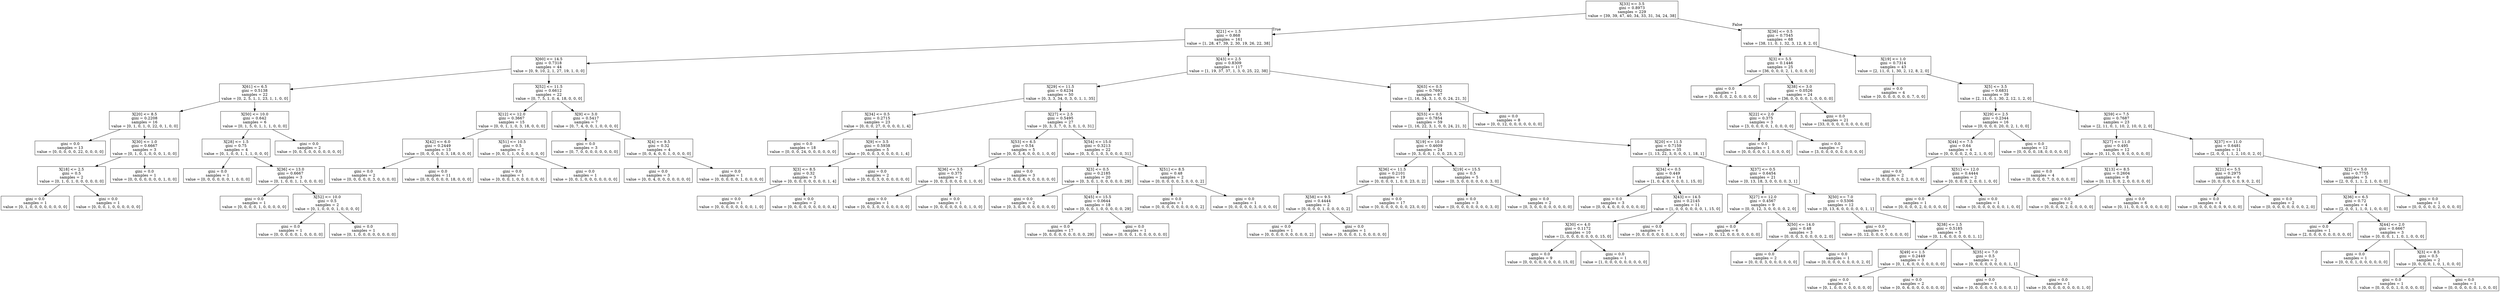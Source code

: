 digraph Tree {
node [shape=box] ;
0 [label="X[33] <= 3.5\ngini = 0.8973\nsamples = 229\nvalue = [39, 39, 47, 40, 34, 33, 31, 34, 24, 38]"] ;
1 [label="X[21] <= 1.5\ngini = 0.868\nsamples = 161\nvalue = [1, 28, 47, 39, 2, 30, 19, 26, 22, 38]"] ;
0 -> 1 [labeldistance=2.5, labelangle=45, headlabel="True"] ;
2 [label="X[60] <= 14.5\ngini = 0.7318\nsamples = 44\nvalue = [0, 9, 10, 2, 1, 27, 19, 1, 0, 0]"] ;
1 -> 2 ;
3 [label="X[61] <= 6.5\ngini = 0.5138\nsamples = 22\nvalue = [0, 2, 5, 1, 1, 23, 1, 1, 0, 0]"] ;
2 -> 3 ;
4 [label="X[20] <= 8.5\ngini = 0.2208\nsamples = 16\nvalue = [0, 1, 0, 1, 0, 22, 0, 1, 0, 0]"] ;
3 -> 4 ;
5 [label="gini = 0.0\nsamples = 13\nvalue = [0, 0, 0, 0, 0, 22, 0, 0, 0, 0]"] ;
4 -> 5 ;
6 [label="X[30] <= 1.0\ngini = 0.6667\nsamples = 3\nvalue = [0, 1, 0, 1, 0, 0, 0, 1, 0, 0]"] ;
4 -> 6 ;
7 [label="X[18] <= 2.5\ngini = 0.5\nsamples = 2\nvalue = [0, 1, 0, 1, 0, 0, 0, 0, 0, 0]"] ;
6 -> 7 ;
8 [label="gini = 0.0\nsamples = 1\nvalue = [0, 1, 0, 0, 0, 0, 0, 0, 0, 0]"] ;
7 -> 8 ;
9 [label="gini = 0.0\nsamples = 1\nvalue = [0, 0, 0, 1, 0, 0, 0, 0, 0, 0]"] ;
7 -> 9 ;
10 [label="gini = 0.0\nsamples = 1\nvalue = [0, 0, 0, 0, 0, 0, 0, 1, 0, 0]"] ;
6 -> 10 ;
11 [label="X[50] <= 10.0\ngini = 0.642\nsamples = 6\nvalue = [0, 1, 5, 0, 1, 1, 1, 0, 0, 0]"] ;
3 -> 11 ;
12 [label="X[28] <= 1.5\ngini = 0.75\nsamples = 4\nvalue = [0, 1, 0, 0, 1, 1, 1, 0, 0, 0]"] ;
11 -> 12 ;
13 [label="gini = 0.0\nsamples = 1\nvalue = [0, 0, 0, 0, 0, 0, 1, 0, 0, 0]"] ;
12 -> 13 ;
14 [label="X[36] <= 13.0\ngini = 0.6667\nsamples = 3\nvalue = [0, 1, 0, 0, 1, 1, 0, 0, 0, 0]"] ;
12 -> 14 ;
15 [label="gini = 0.0\nsamples = 1\nvalue = [0, 0, 0, 0, 1, 0, 0, 0, 0, 0]"] ;
14 -> 15 ;
16 [label="X[52] <= 10.0\ngini = 0.5\nsamples = 2\nvalue = [0, 1, 0, 0, 0, 1, 0, 0, 0, 0]"] ;
14 -> 16 ;
17 [label="gini = 0.0\nsamples = 1\nvalue = [0, 0, 0, 0, 0, 1, 0, 0, 0, 0]"] ;
16 -> 17 ;
18 [label="gini = 0.0\nsamples = 1\nvalue = [0, 1, 0, 0, 0, 0, 0, 0, 0, 0]"] ;
16 -> 18 ;
19 [label="gini = 0.0\nsamples = 2\nvalue = [0, 0, 5, 0, 0, 0, 0, 0, 0, 0]"] ;
11 -> 19 ;
20 [label="X[52] <= 11.5\ngini = 0.6612\nsamples = 22\nvalue = [0, 7, 5, 1, 0, 4, 18, 0, 0, 0]"] ;
2 -> 20 ;
21 [label="X[12] <= 12.0\ngini = 0.3667\nsamples = 15\nvalue = [0, 0, 1, 1, 0, 3, 18, 0, 0, 0]"] ;
20 -> 21 ;
22 [label="X[42] <= 6.0\ngini = 0.2449\nsamples = 13\nvalue = [0, 0, 0, 0, 0, 3, 18, 0, 0, 0]"] ;
21 -> 22 ;
23 [label="gini = 0.0\nsamples = 2\nvalue = [0, 0, 0, 0, 0, 3, 0, 0, 0, 0]"] ;
22 -> 23 ;
24 [label="gini = 0.0\nsamples = 11\nvalue = [0, 0, 0, 0, 0, 0, 18, 0, 0, 0]"] ;
22 -> 24 ;
25 [label="X[51] <= 10.5\ngini = 0.5\nsamples = 2\nvalue = [0, 0, 1, 1, 0, 0, 0, 0, 0, 0]"] ;
21 -> 25 ;
26 [label="gini = 0.0\nsamples = 1\nvalue = [0, 0, 0, 1, 0, 0, 0, 0, 0, 0]"] ;
25 -> 26 ;
27 [label="gini = 0.0\nsamples = 1\nvalue = [0, 0, 1, 0, 0, 0, 0, 0, 0, 0]"] ;
25 -> 27 ;
28 [label="X[9] <= 3.0\ngini = 0.5417\nsamples = 7\nvalue = [0, 7, 4, 0, 0, 1, 0, 0, 0, 0]"] ;
20 -> 28 ;
29 [label="gini = 0.0\nsamples = 3\nvalue = [0, 7, 0, 0, 0, 0, 0, 0, 0, 0]"] ;
28 -> 29 ;
30 [label="X[4] <= 9.5\ngini = 0.32\nsamples = 4\nvalue = [0, 0, 4, 0, 0, 1, 0, 0, 0, 0]"] ;
28 -> 30 ;
31 [label="gini = 0.0\nsamples = 3\nvalue = [0, 0, 4, 0, 0, 0, 0, 0, 0, 0]"] ;
30 -> 31 ;
32 [label="gini = 0.0\nsamples = 1\nvalue = [0, 0, 0, 0, 0, 1, 0, 0, 0, 0]"] ;
30 -> 32 ;
33 [label="X[43] <= 2.5\ngini = 0.8309\nsamples = 117\nvalue = [1, 19, 37, 37, 1, 3, 0, 25, 22, 38]"] ;
1 -> 33 ;
34 [label="X[29] <= 11.5\ngini = 0.6234\nsamples = 50\nvalue = [0, 3, 3, 34, 0, 3, 0, 1, 1, 35]"] ;
33 -> 34 ;
35 [label="X[34] <= 0.5\ngini = 0.2715\nsamples = 23\nvalue = [0, 0, 0, 27, 0, 0, 0, 0, 1, 4]"] ;
34 -> 35 ;
36 [label="gini = 0.0\nsamples = 18\nvalue = [0, 0, 0, 24, 0, 0, 0, 0, 0, 0]"] ;
35 -> 36 ;
37 [label="X[9] <= 3.5\ngini = 0.5938\nsamples = 5\nvalue = [0, 0, 0, 3, 0, 0, 0, 0, 1, 4]"] ;
35 -> 37 ;
38 [label="X[3] <= 8.5\ngini = 0.32\nsamples = 3\nvalue = [0, 0, 0, 0, 0, 0, 0, 0, 1, 4]"] ;
37 -> 38 ;
39 [label="gini = 0.0\nsamples = 1\nvalue = [0, 0, 0, 0, 0, 0, 0, 0, 1, 0]"] ;
38 -> 39 ;
40 [label="gini = 0.0\nsamples = 2\nvalue = [0, 0, 0, 0, 0, 0, 0, 0, 0, 4]"] ;
38 -> 40 ;
41 [label="gini = 0.0\nsamples = 2\nvalue = [0, 0, 0, 3, 0, 0, 0, 0, 0, 0]"] ;
37 -> 41 ;
42 [label="X[27] <= 2.5\ngini = 0.5495\nsamples = 27\nvalue = [0, 3, 3, 7, 0, 3, 0, 1, 0, 31]"] ;
34 -> 42 ;
43 [label="X[53] <= 6.5\ngini = 0.54\nsamples = 5\nvalue = [0, 0, 3, 6, 0, 0, 0, 1, 0, 0]"] ;
42 -> 43 ;
44 [label="X[36] <= 3.5\ngini = 0.375\nsamples = 2\nvalue = [0, 0, 3, 0, 0, 0, 0, 1, 0, 0]"] ;
43 -> 44 ;
45 [label="gini = 0.0\nsamples = 1\nvalue = [0, 0, 3, 0, 0, 0, 0, 0, 0, 0]"] ;
44 -> 45 ;
46 [label="gini = 0.0\nsamples = 1\nvalue = [0, 0, 0, 0, 0, 0, 0, 1, 0, 0]"] ;
44 -> 46 ;
47 [label="gini = 0.0\nsamples = 3\nvalue = [0, 0, 0, 6, 0, 0, 0, 0, 0, 0]"] ;
43 -> 47 ;
48 [label="X[54] <= 15.0\ngini = 0.3213\nsamples = 22\nvalue = [0, 3, 0, 1, 0, 3, 0, 0, 0, 31]"] ;
42 -> 48 ;
49 [label="X[3] <= 0.5\ngini = 0.2185\nsamples = 20\nvalue = [0, 3, 0, 1, 0, 0, 0, 0, 0, 29]"] ;
48 -> 49 ;
50 [label="gini = 0.0\nsamples = 2\nvalue = [0, 3, 0, 0, 0, 0, 0, 0, 0, 0]"] ;
49 -> 50 ;
51 [label="X[45] <= 15.5\ngini = 0.0644\nsamples = 18\nvalue = [0, 0, 0, 1, 0, 0, 0, 0, 0, 29]"] ;
49 -> 51 ;
52 [label="gini = 0.0\nsamples = 17\nvalue = [0, 0, 0, 0, 0, 0, 0, 0, 0, 29]"] ;
51 -> 52 ;
53 [label="gini = 0.0\nsamples = 1\nvalue = [0, 0, 0, 1, 0, 0, 0, 0, 0, 0]"] ;
51 -> 53 ;
54 [label="X[51] <= 8.5\ngini = 0.48\nsamples = 2\nvalue = [0, 0, 0, 0, 0, 3, 0, 0, 0, 2]"] ;
48 -> 54 ;
55 [label="gini = 0.0\nsamples = 1\nvalue = [0, 0, 0, 0, 0, 0, 0, 0, 0, 2]"] ;
54 -> 55 ;
56 [label="gini = 0.0\nsamples = 1\nvalue = [0, 0, 0, 0, 0, 3, 0, 0, 0, 0]"] ;
54 -> 56 ;
57 [label="X[63] <= 0.5\ngini = 0.7692\nsamples = 67\nvalue = [1, 16, 34, 3, 1, 0, 0, 24, 21, 3]"] ;
33 -> 57 ;
58 [label="X[53] <= 0.5\ngini = 0.7854\nsamples = 59\nvalue = [1, 16, 22, 3, 1, 0, 0, 24, 21, 3]"] ;
57 -> 58 ;
59 [label="X[19] <= 10.0\ngini = 0.4609\nsamples = 24\nvalue = [0, 3, 0, 0, 1, 0, 0, 23, 3, 2]"] ;
58 -> 59 ;
60 [label="X[36] <= 11.5\ngini = 0.2101\nsamples = 19\nvalue = [0, 0, 0, 0, 1, 0, 0, 23, 0, 2]"] ;
59 -> 60 ;
61 [label="X[58] <= 9.5\ngini = 0.4444\nsamples = 2\nvalue = [0, 0, 0, 0, 1, 0, 0, 0, 0, 2]"] ;
60 -> 61 ;
62 [label="gini = 0.0\nsamples = 1\nvalue = [0, 0, 0, 0, 0, 0, 0, 0, 0, 2]"] ;
61 -> 62 ;
63 [label="gini = 0.0\nsamples = 1\nvalue = [0, 0, 0, 0, 1, 0, 0, 0, 0, 0]"] ;
61 -> 63 ;
64 [label="gini = 0.0\nsamples = 17\nvalue = [0, 0, 0, 0, 0, 0, 0, 23, 0, 0]"] ;
60 -> 64 ;
65 [label="X[19] <= 15.5\ngini = 0.5\nsamples = 5\nvalue = [0, 3, 0, 0, 0, 0, 0, 0, 3, 0]"] ;
59 -> 65 ;
66 [label="gini = 0.0\nsamples = 3\nvalue = [0, 0, 0, 0, 0, 0, 0, 0, 3, 0]"] ;
65 -> 66 ;
67 [label="gini = 0.0\nsamples = 2\nvalue = [0, 3, 0, 0, 0, 0, 0, 0, 0, 0]"] ;
65 -> 67 ;
68 [label="X[20] <= 11.5\ngini = 0.7159\nsamples = 35\nvalue = [1, 13, 22, 3, 0, 0, 0, 1, 18, 1]"] ;
58 -> 68 ;
69 [label="X[34] <= 0.5\ngini = 0.449\nsamples = 14\nvalue = [1, 0, 4, 0, 0, 0, 0, 1, 15, 0]"] ;
68 -> 69 ;
70 [label="gini = 0.0\nsamples = 3\nvalue = [0, 0, 4, 0, 0, 0, 0, 0, 0, 0]"] ;
69 -> 70 ;
71 [label="X[43] <= 14.5\ngini = 0.2145\nsamples = 11\nvalue = [1, 0, 0, 0, 0, 0, 0, 1, 15, 0]"] ;
69 -> 71 ;
72 [label="X[30] <= 4.0\ngini = 0.1172\nsamples = 10\nvalue = [1, 0, 0, 0, 0, 0, 0, 0, 15, 0]"] ;
71 -> 72 ;
73 [label="gini = 0.0\nsamples = 9\nvalue = [0, 0, 0, 0, 0, 0, 0, 0, 15, 0]"] ;
72 -> 73 ;
74 [label="gini = 0.0\nsamples = 1\nvalue = [1, 0, 0, 0, 0, 0, 0, 0, 0, 0]"] ;
72 -> 74 ;
75 [label="gini = 0.0\nsamples = 1\nvalue = [0, 0, 0, 0, 0, 0, 0, 1, 0, 0]"] ;
71 -> 75 ;
76 [label="X[37] <= 0.5\ngini = 0.6454\nsamples = 21\nvalue = [0, 13, 18, 3, 0, 0, 0, 0, 3, 1]"] ;
68 -> 76 ;
77 [label="X[27] <= 12.0\ngini = 0.4567\nsamples = 9\nvalue = [0, 0, 12, 3, 0, 0, 0, 0, 2, 0]"] ;
76 -> 77 ;
78 [label="gini = 0.0\nsamples = 6\nvalue = [0, 0, 12, 0, 0, 0, 0, 0, 0, 0]"] ;
77 -> 78 ;
79 [label="X[50] <= 14.0\ngini = 0.48\nsamples = 3\nvalue = [0, 0, 0, 3, 0, 0, 0, 0, 2, 0]"] ;
77 -> 79 ;
80 [label="gini = 0.0\nsamples = 2\nvalue = [0, 0, 0, 3, 0, 0, 0, 0, 0, 0]"] ;
79 -> 80 ;
81 [label="gini = 0.0\nsamples = 1\nvalue = [0, 0, 0, 0, 0, 0, 0, 0, 2, 0]"] ;
79 -> 81 ;
82 [label="X[50] <= 7.0\ngini = 0.5306\nsamples = 12\nvalue = [0, 13, 6, 0, 0, 0, 0, 0, 1, 1]"] ;
76 -> 82 ;
83 [label="gini = 0.0\nsamples = 7\nvalue = [0, 12, 0, 0, 0, 0, 0, 0, 0, 0]"] ;
82 -> 83 ;
84 [label="X[38] <= 1.5\ngini = 0.5185\nsamples = 5\nvalue = [0, 1, 6, 0, 0, 0, 0, 0, 1, 1]"] ;
82 -> 84 ;
85 [label="X[49] <= 1.5\ngini = 0.2449\nsamples = 3\nvalue = [0, 1, 6, 0, 0, 0, 0, 0, 0, 0]"] ;
84 -> 85 ;
86 [label="gini = 0.0\nsamples = 1\nvalue = [0, 1, 0, 0, 0, 0, 0, 0, 0, 0]"] ;
85 -> 86 ;
87 [label="gini = 0.0\nsamples = 2\nvalue = [0, 0, 6, 0, 0, 0, 0, 0, 0, 0]"] ;
85 -> 87 ;
88 [label="X[35] <= 7.0\ngini = 0.5\nsamples = 2\nvalue = [0, 0, 0, 0, 0, 0, 0, 0, 1, 1]"] ;
84 -> 88 ;
89 [label="gini = 0.0\nsamples = 1\nvalue = [0, 0, 0, 0, 0, 0, 0, 0, 0, 1]"] ;
88 -> 89 ;
90 [label="gini = 0.0\nsamples = 1\nvalue = [0, 0, 0, 0, 0, 0, 0, 0, 1, 0]"] ;
88 -> 90 ;
91 [label="gini = 0.0\nsamples = 8\nvalue = [0, 0, 12, 0, 0, 0, 0, 0, 0, 0]"] ;
57 -> 91 ;
92 [label="X[36] <= 0.5\ngini = 0.7545\nsamples = 68\nvalue = [38, 11, 0, 1, 32, 3, 12, 8, 2, 0]"] ;
0 -> 92 [labeldistance=2.5, labelangle=-45, headlabel="False"] ;
93 [label="X[3] <= 5.5\ngini = 0.1446\nsamples = 25\nvalue = [36, 0, 0, 0, 2, 1, 0, 0, 0, 0]"] ;
92 -> 93 ;
94 [label="gini = 0.0\nsamples = 1\nvalue = [0, 0, 0, 0, 2, 0, 0, 0, 0, 0]"] ;
93 -> 94 ;
95 [label="X[38] <= 3.0\ngini = 0.0526\nsamples = 24\nvalue = [36, 0, 0, 0, 0, 1, 0, 0, 0, 0]"] ;
93 -> 95 ;
96 [label="X[22] <= 2.0\ngini = 0.375\nsamples = 3\nvalue = [3, 0, 0, 0, 0, 1, 0, 0, 0, 0]"] ;
95 -> 96 ;
97 [label="gini = 0.0\nsamples = 1\nvalue = [0, 0, 0, 0, 0, 1, 0, 0, 0, 0]"] ;
96 -> 97 ;
98 [label="gini = 0.0\nsamples = 2\nvalue = [3, 0, 0, 0, 0, 0, 0, 0, 0, 0]"] ;
96 -> 98 ;
99 [label="gini = 0.0\nsamples = 21\nvalue = [33, 0, 0, 0, 0, 0, 0, 0, 0, 0]"] ;
95 -> 99 ;
100 [label="X[19] <= 1.0\ngini = 0.7314\nsamples = 43\nvalue = [2, 11, 0, 1, 30, 2, 12, 8, 2, 0]"] ;
92 -> 100 ;
101 [label="gini = 0.0\nsamples = 4\nvalue = [0, 0, 0, 0, 0, 0, 0, 7, 0, 0]"] ;
100 -> 101 ;
102 [label="X[5] <= 3.5\ngini = 0.6831\nsamples = 39\nvalue = [2, 11, 0, 1, 30, 2, 12, 1, 2, 0]"] ;
100 -> 102 ;
103 [label="X[29] <= 2.5\ngini = 0.2344\nsamples = 16\nvalue = [0, 0, 0, 0, 20, 0, 2, 1, 0, 0]"] ;
102 -> 103 ;
104 [label="X[44] <= 7.5\ngini = 0.64\nsamples = 4\nvalue = [0, 0, 0, 0, 2, 0, 2, 1, 0, 0]"] ;
103 -> 104 ;
105 [label="gini = 0.0\nsamples = 2\nvalue = [0, 0, 0, 0, 0, 0, 2, 0, 0, 0]"] ;
104 -> 105 ;
106 [label="X[51] <= 12.0\ngini = 0.4444\nsamples = 2\nvalue = [0, 0, 0, 0, 2, 0, 0, 1, 0, 0]"] ;
104 -> 106 ;
107 [label="gini = 0.0\nsamples = 1\nvalue = [0, 0, 0, 0, 2, 0, 0, 0, 0, 0]"] ;
106 -> 107 ;
108 [label="gini = 0.0\nsamples = 1\nvalue = [0, 0, 0, 0, 0, 0, 0, 1, 0, 0]"] ;
106 -> 108 ;
109 [label="gini = 0.0\nsamples = 12\nvalue = [0, 0, 0, 0, 18, 0, 0, 0, 0, 0]"] ;
103 -> 109 ;
110 [label="X[59] <= 7.5\ngini = 0.7687\nsamples = 23\nvalue = [2, 11, 0, 1, 10, 2, 10, 0, 2, 0]"] ;
102 -> 110 ;
111 [label="X[27] <= 11.0\ngini = 0.495\nsamples = 12\nvalue = [0, 11, 0, 0, 9, 0, 0, 0, 0, 0]"] ;
110 -> 111 ;
112 [label="gini = 0.0\nsamples = 4\nvalue = [0, 0, 0, 0, 7, 0, 0, 0, 0, 0]"] ;
111 -> 112 ;
113 [label="X[13] <= 8.5\ngini = 0.2604\nsamples = 8\nvalue = [0, 11, 0, 0, 2, 0, 0, 0, 0, 0]"] ;
111 -> 113 ;
114 [label="gini = 0.0\nsamples = 2\nvalue = [0, 0, 0, 0, 2, 0, 0, 0, 0, 0]"] ;
113 -> 114 ;
115 [label="gini = 0.0\nsamples = 6\nvalue = [0, 11, 0, 0, 0, 0, 0, 0, 0, 0]"] ;
113 -> 115 ;
116 [label="X[37] <= 11.0\ngini = 0.6481\nsamples = 11\nvalue = [2, 0, 0, 1, 1, 2, 10, 0, 2, 0]"] ;
110 -> 116 ;
117 [label="X[21] <= 5.5\ngini = 0.2975\nsamples = 6\nvalue = [0, 0, 0, 0, 0, 0, 9, 0, 2, 0]"] ;
116 -> 117 ;
118 [label="gini = 0.0\nsamples = 4\nvalue = [0, 0, 0, 0, 0, 0, 9, 0, 0, 0]"] ;
117 -> 118 ;
119 [label="gini = 0.0\nsamples = 2\nvalue = [0, 0, 0, 0, 0, 0, 0, 0, 2, 0]"] ;
117 -> 119 ;
120 [label="X[2] <= 5.0\ngini = 0.7755\nsamples = 5\nvalue = [2, 0, 0, 1, 1, 2, 1, 0, 0, 0]"] ;
116 -> 120 ;
121 [label="X[36] <= 6.5\ngini = 0.72\nsamples = 4\nvalue = [2, 0, 0, 1, 1, 0, 1, 0, 0, 0]"] ;
120 -> 121 ;
122 [label="gini = 0.0\nsamples = 1\nvalue = [2, 0, 0, 0, 0, 0, 0, 0, 0, 0]"] ;
121 -> 122 ;
123 [label="X[44] <= 2.0\ngini = 0.6667\nsamples = 3\nvalue = [0, 0, 0, 1, 1, 0, 1, 0, 0, 0]"] ;
121 -> 123 ;
124 [label="gini = 0.0\nsamples = 1\nvalue = [0, 0, 0, 1, 0, 0, 0, 0, 0, 0]"] ;
123 -> 124 ;
125 [label="X[3] <= 8.5\ngini = 0.5\nsamples = 2\nvalue = [0, 0, 0, 0, 1, 0, 1, 0, 0, 0]"] ;
123 -> 125 ;
126 [label="gini = 0.0\nsamples = 1\nvalue = [0, 0, 0, 0, 1, 0, 0, 0, 0, 0]"] ;
125 -> 126 ;
127 [label="gini = 0.0\nsamples = 1\nvalue = [0, 0, 0, 0, 0, 0, 1, 0, 0, 0]"] ;
125 -> 127 ;
128 [label="gini = 0.0\nsamples = 1\nvalue = [0, 0, 0, 0, 0, 2, 0, 0, 0, 0]"] ;
120 -> 128 ;
}